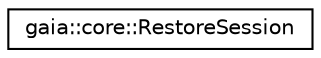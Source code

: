 digraph G
{
  edge [fontname="Helvetica",fontsize="10",labelfontname="Helvetica",labelfontsize="10"];
  node [fontname="Helvetica",fontsize="10",shape=record];
  rankdir=LR;
  Node1 [label="gaia::core::RestoreSession",height=0.2,width=0.4,color="black", fillcolor="white", style="filled",URL="$d3/d96/classgaia_1_1core_1_1_restore_session.html"];
}
